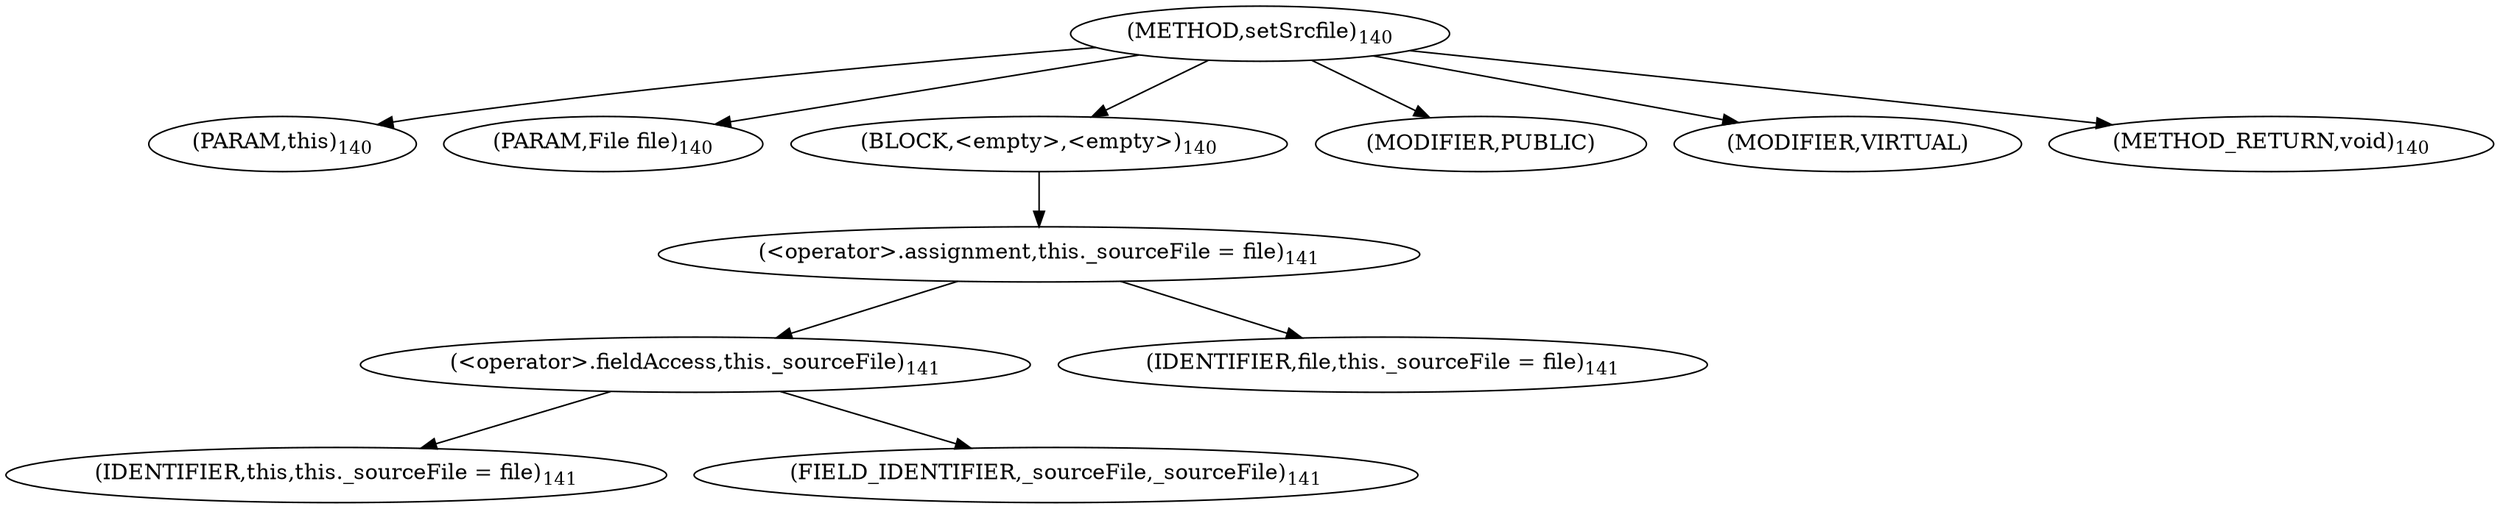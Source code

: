 digraph "setSrcfile" {  
"98" [label = <(METHOD,setSrcfile)<SUB>140</SUB>> ]
"99" [label = <(PARAM,this)<SUB>140</SUB>> ]
"100" [label = <(PARAM,File file)<SUB>140</SUB>> ]
"101" [label = <(BLOCK,&lt;empty&gt;,&lt;empty&gt;)<SUB>140</SUB>> ]
"102" [label = <(&lt;operator&gt;.assignment,this._sourceFile = file)<SUB>141</SUB>> ]
"103" [label = <(&lt;operator&gt;.fieldAccess,this._sourceFile)<SUB>141</SUB>> ]
"104" [label = <(IDENTIFIER,this,this._sourceFile = file)<SUB>141</SUB>> ]
"105" [label = <(FIELD_IDENTIFIER,_sourceFile,_sourceFile)<SUB>141</SUB>> ]
"106" [label = <(IDENTIFIER,file,this._sourceFile = file)<SUB>141</SUB>> ]
"107" [label = <(MODIFIER,PUBLIC)> ]
"108" [label = <(MODIFIER,VIRTUAL)> ]
"109" [label = <(METHOD_RETURN,void)<SUB>140</SUB>> ]
  "98" -> "99" 
  "98" -> "100" 
  "98" -> "101" 
  "98" -> "107" 
  "98" -> "108" 
  "98" -> "109" 
  "101" -> "102" 
  "102" -> "103" 
  "102" -> "106" 
  "103" -> "104" 
  "103" -> "105" 
}
